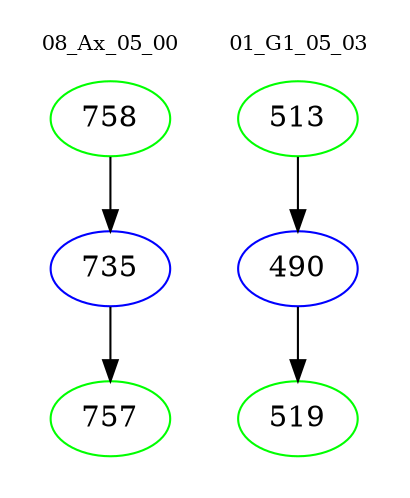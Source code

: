 digraph{
subgraph cluster_0 {
color = white
label = "08_Ax_05_00";
fontsize=10;
T0_758 [label="758", color="green"]
T0_758 -> T0_735 [color="black"]
T0_735 [label="735", color="blue"]
T0_735 -> T0_757 [color="black"]
T0_757 [label="757", color="green"]
}
subgraph cluster_1 {
color = white
label = "01_G1_05_03";
fontsize=10;
T1_513 [label="513", color="green"]
T1_513 -> T1_490 [color="black"]
T1_490 [label="490", color="blue"]
T1_490 -> T1_519 [color="black"]
T1_519 [label="519", color="green"]
}
}
